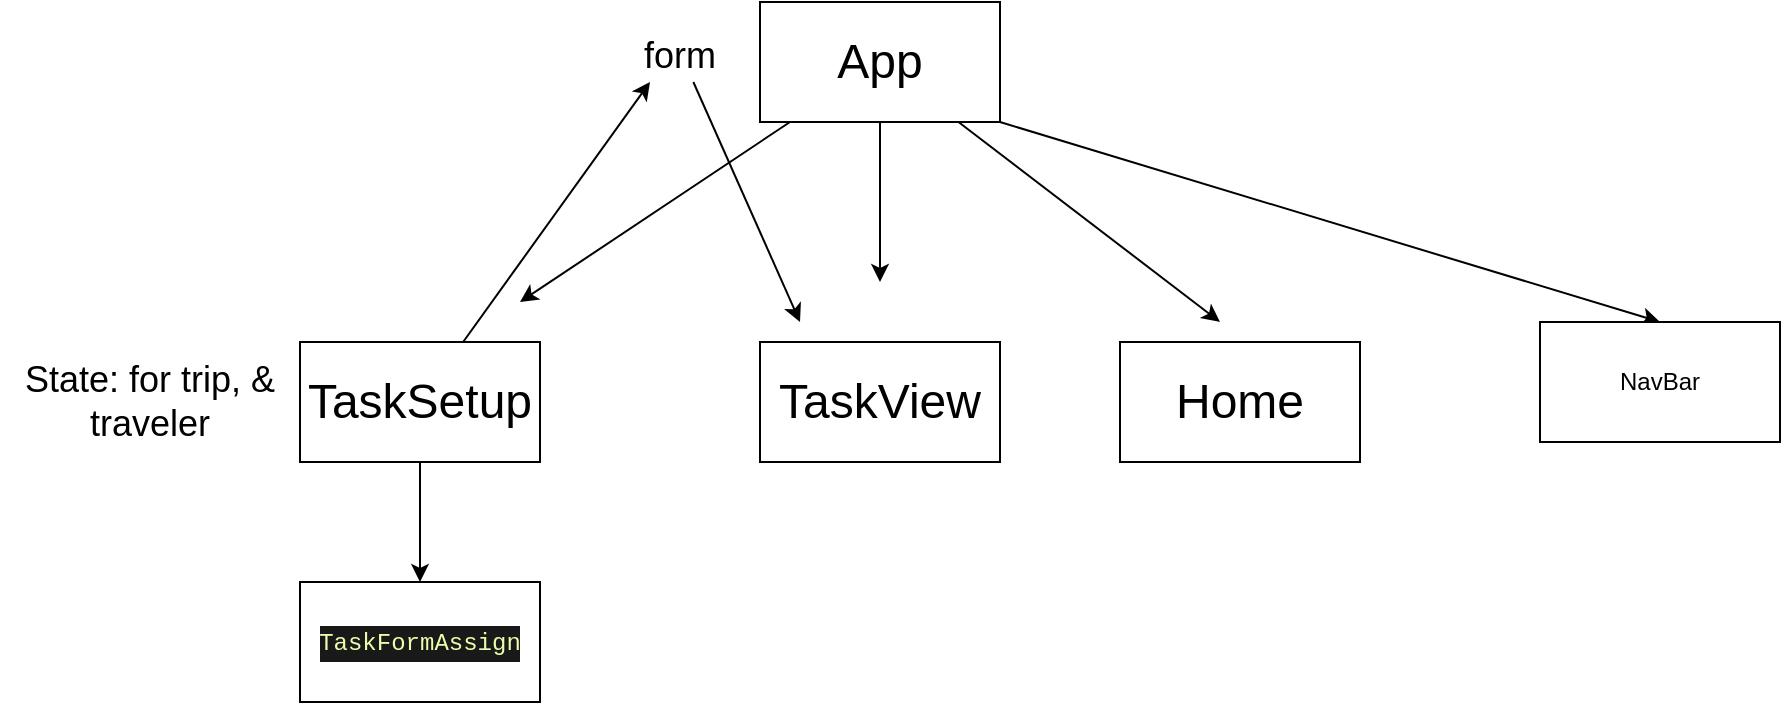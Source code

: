 <mxfile>
    <diagram id="lCfuA5lahUKROIe9HjwV" name="Page-1">
        <mxGraphModel dx="2131" dy="742" grid="1" gridSize="10" guides="1" tooltips="1" connect="1" arrows="1" fold="1" page="1" pageScale="1" pageWidth="850" pageHeight="1100" math="0" shadow="0">
            <root>
                <mxCell id="0"/>
                <mxCell id="1" parent="0"/>
                <mxCell id="8" style="edgeStyle=none;html=1;fontSize=24;" parent="1" source="4" edge="1">
                    <mxGeometry relative="1" as="geometry">
                        <mxPoint x="200" y="270" as="targetPoint"/>
                    </mxGeometry>
                </mxCell>
                <mxCell id="9" style="edgeStyle=none;html=1;fontSize=24;" parent="1" source="4" edge="1">
                    <mxGeometry relative="1" as="geometry">
                        <mxPoint x="380" y="260" as="targetPoint"/>
                    </mxGeometry>
                </mxCell>
                <mxCell id="10" style="edgeStyle=none;html=1;fontSize=24;" parent="1" source="4" edge="1">
                    <mxGeometry relative="1" as="geometry">
                        <mxPoint x="550" y="280" as="targetPoint"/>
                    </mxGeometry>
                </mxCell>
                <mxCell id="22" style="edgeStyle=none;html=1;exitX=1;exitY=1;exitDx=0;exitDy=0;entryX=0.5;entryY=0;entryDx=0;entryDy=0;" edge="1" parent="1" source="4" target="21">
                    <mxGeometry relative="1" as="geometry"/>
                </mxCell>
                <mxCell id="4" value="&lt;font style=&quot;font-size: 24px&quot;&gt;App&lt;/font&gt;" style="rounded=0;whiteSpace=wrap;html=1;" parent="1" vertex="1">
                    <mxGeometry x="320" y="120" width="120" height="60" as="geometry"/>
                </mxCell>
                <mxCell id="17" style="edgeStyle=none;html=1;fontSize=18;" parent="1" source="5" target="18" edge="1">
                    <mxGeometry relative="1" as="geometry">
                        <mxPoint x="260" y="180" as="targetPoint"/>
                    </mxGeometry>
                </mxCell>
                <mxCell id="19" style="edgeStyle=none;html=1;fontSize=18;entryX=0.25;entryY=1;entryDx=0;entryDy=0;" parent="1" source="5" target="13" edge="1">
                    <mxGeometry relative="1" as="geometry">
                        <mxPoint x="270" y="180" as="targetPoint"/>
                    </mxGeometry>
                </mxCell>
                <mxCell id="24" style="edgeStyle=none;html=1;exitX=0.5;exitY=1;exitDx=0;exitDy=0;entryX=0.5;entryY=0;entryDx=0;entryDy=0;" edge="1" parent="1" source="5" target="23">
                    <mxGeometry relative="1" as="geometry"/>
                </mxCell>
                <mxCell id="5" value="&lt;span style=&quot;font-size: 24px&quot;&gt;TaskSetup&lt;/span&gt;" style="rounded=0;whiteSpace=wrap;html=1;" parent="1" vertex="1">
                    <mxGeometry x="90" y="290" width="120" height="60" as="geometry"/>
                </mxCell>
                <mxCell id="6" value="&lt;span style=&quot;font-size: 24px&quot;&gt;TaskView&lt;/span&gt;" style="rounded=0;whiteSpace=wrap;html=1;" parent="1" vertex="1">
                    <mxGeometry x="320" y="290" width="120" height="60" as="geometry"/>
                </mxCell>
                <mxCell id="7" value="&lt;span style=&quot;font-size: 24px&quot;&gt;Home&lt;/span&gt;" style="rounded=0;whiteSpace=wrap;html=1;" parent="1" vertex="1">
                    <mxGeometry x="500" y="290" width="120" height="60" as="geometry"/>
                </mxCell>
                <mxCell id="20" style="edgeStyle=none;html=1;fontSize=18;" parent="1" source="13" edge="1">
                    <mxGeometry relative="1" as="geometry">
                        <mxPoint x="340" y="280" as="targetPoint"/>
                    </mxGeometry>
                </mxCell>
                <mxCell id="13" value="&lt;font style=&quot;font-size: 18px&quot;&gt;form&lt;/font&gt;" style="text;html=1;strokeColor=none;fillColor=none;align=center;verticalAlign=middle;whiteSpace=wrap;rounded=0;fontSize=24;" parent="1" vertex="1">
                    <mxGeometry x="250" y="130" width="60" height="30" as="geometry"/>
                </mxCell>
                <mxCell id="18" value="State: for trip, &amp;amp; traveler" style="text;html=1;strokeColor=none;fillColor=none;align=center;verticalAlign=middle;whiteSpace=wrap;rounded=0;fontSize=18;" parent="1" vertex="1">
                    <mxGeometry x="-60" y="265" width="150" height="110" as="geometry"/>
                </mxCell>
                <mxCell id="21" value="NavBar" style="whiteSpace=wrap;html=1;" vertex="1" parent="1">
                    <mxGeometry x="710" y="280" width="120" height="60" as="geometry"/>
                </mxCell>
                <mxCell id="23" value="&lt;div style=&quot;color: rgb(248 , 248 , 242) ; background-color: rgb(25 , 25 , 25) ; font-family: &amp;#34;menlo&amp;#34; , &amp;#34;monaco&amp;#34; , &amp;#34;courier new&amp;#34; , monospace ; line-height: 18px&quot;&gt;&lt;span style=&quot;color: #e9fdac&quot;&gt;TaskFormAssign&lt;/span&gt;&lt;/div&gt;" style="whiteSpace=wrap;html=1;" vertex="1" parent="1">
                    <mxGeometry x="90" y="410" width="120" height="60" as="geometry"/>
                </mxCell>
            </root>
        </mxGraphModel>
    </diagram>
</mxfile>